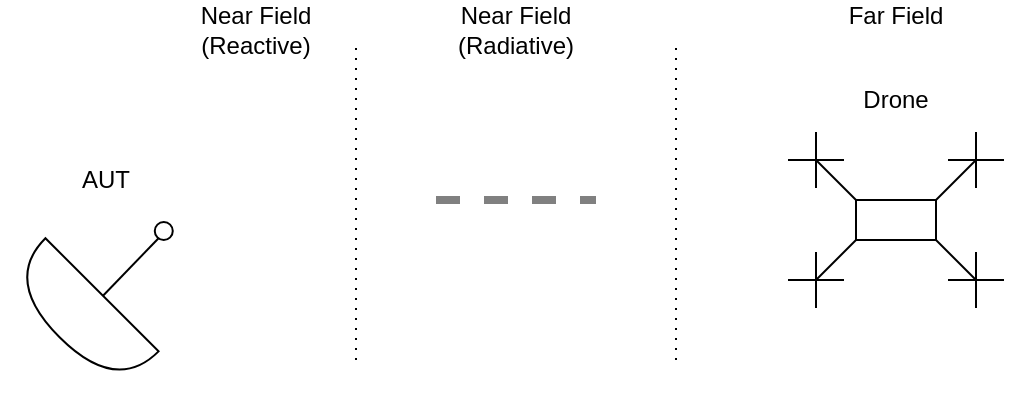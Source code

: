 <mxfile version="24.7.12">
  <diagram name="Page-1" id="3o387iH1qMuhwivyTmUx">
    <mxGraphModel dx="989" dy="520" grid="1" gridSize="10" guides="1" tooltips="1" connect="1" arrows="1" fold="1" page="1" pageScale="1" pageWidth="827" pageHeight="1169" math="0" shadow="0">
      <root>
        <mxCell id="0" />
        <mxCell id="1" parent="0" />
        <mxCell id="sVjOhjPwBkuzcWwiCUM5-9" value="" style="group;rotation=45;" vertex="1" connectable="0" parent="1">
          <mxGeometry x="119.39" y="241" width="80" height="79" as="geometry" />
        </mxCell>
        <mxCell id="sVjOhjPwBkuzcWwiCUM5-5" value="" style="shape=or;whiteSpace=wrap;html=1;rotation=135;" vertex="1" parent="sVjOhjPwBkuzcWwiCUM5-9">
          <mxGeometry x="8" y="17" width="30" height="80" as="geometry" />
        </mxCell>
        <mxCell id="sVjOhjPwBkuzcWwiCUM5-7" value="" style="endArrow=none;html=1;rounded=0;" edge="1" parent="sVjOhjPwBkuzcWwiCUM5-9">
          <mxGeometry width="50" height="50" relative="1" as="geometry">
            <mxPoint x="34" y="47" as="sourcePoint" />
            <mxPoint x="62" y="18" as="targetPoint" />
          </mxGeometry>
        </mxCell>
        <mxCell id="sVjOhjPwBkuzcWwiCUM5-8" value="" style="ellipse;whiteSpace=wrap;html=1;aspect=fixed;rotation=45;" vertex="1" parent="sVjOhjPwBkuzcWwiCUM5-9">
          <mxGeometry x="60" y="10" width="9" height="9" as="geometry" />
        </mxCell>
        <mxCell id="sVjOhjPwBkuzcWwiCUM5-28" value="AUT" style="text;html=1;align=center;verticalAlign=middle;whiteSpace=wrap;rounded=0;" vertex="1" parent="1">
          <mxGeometry x="110" y="220" width="90" height="20" as="geometry" />
        </mxCell>
        <mxCell id="sVjOhjPwBkuzcWwiCUM5-30" value="" style="endArrow=none;dashed=1;html=1;rounded=0;dashPattern=1 4;" edge="1" parent="1">
          <mxGeometry width="50" height="50" relative="1" as="geometry">
            <mxPoint x="280" y="320" as="sourcePoint" />
            <mxPoint x="280" y="160" as="targetPoint" />
          </mxGeometry>
        </mxCell>
        <mxCell id="sVjOhjPwBkuzcWwiCUM5-31" value="" style="group" vertex="1" connectable="0" parent="1">
          <mxGeometry x="490" y="180" width="120" height="114.142" as="geometry" />
        </mxCell>
        <mxCell id="sVjOhjPwBkuzcWwiCUM5-11" value="" style="rounded=0;whiteSpace=wrap;html=1;" vertex="1" parent="sVjOhjPwBkuzcWwiCUM5-31">
          <mxGeometry x="40" y="60" width="40" height="20" as="geometry" />
        </mxCell>
        <mxCell id="sVjOhjPwBkuzcWwiCUM5-12" value="" style="endArrow=none;html=1;rounded=0;" edge="1" parent="sVjOhjPwBkuzcWwiCUM5-31">
          <mxGeometry width="50" height="50" relative="1" as="geometry">
            <mxPoint x="20" y="100" as="sourcePoint" />
            <mxPoint x="40" y="80" as="targetPoint" />
          </mxGeometry>
        </mxCell>
        <mxCell id="sVjOhjPwBkuzcWwiCUM5-13" value="" style="endArrow=none;html=1;rounded=0;" edge="1" parent="sVjOhjPwBkuzcWwiCUM5-31">
          <mxGeometry width="50" height="50" relative="1" as="geometry">
            <mxPoint x="80" y="60" as="sourcePoint" />
            <mxPoint x="100" y="40" as="targetPoint" />
          </mxGeometry>
        </mxCell>
        <mxCell id="sVjOhjPwBkuzcWwiCUM5-14" value="" style="endArrow=none;html=1;rounded=0;" edge="1" parent="sVjOhjPwBkuzcWwiCUM5-31">
          <mxGeometry width="50" height="50" relative="1" as="geometry">
            <mxPoint x="100" y="100" as="sourcePoint" />
            <mxPoint x="80" y="80" as="targetPoint" />
          </mxGeometry>
        </mxCell>
        <mxCell id="sVjOhjPwBkuzcWwiCUM5-15" value="" style="endArrow=none;html=1;rounded=0;" edge="1" parent="sVjOhjPwBkuzcWwiCUM5-31">
          <mxGeometry width="50" height="50" relative="1" as="geometry">
            <mxPoint x="40" y="60" as="sourcePoint" />
            <mxPoint x="20" y="40" as="targetPoint" />
          </mxGeometry>
        </mxCell>
        <mxCell id="sVjOhjPwBkuzcWwiCUM5-18" value="" style="group;rotation=-45;" vertex="1" connectable="0" parent="sVjOhjPwBkuzcWwiCUM5-31">
          <mxGeometry x="10" y="30" width="20" height="20" as="geometry" />
        </mxCell>
        <mxCell id="sVjOhjPwBkuzcWwiCUM5-16" value="" style="endArrow=none;html=1;rounded=0;" edge="1" parent="sVjOhjPwBkuzcWwiCUM5-18">
          <mxGeometry width="50" height="50" relative="1" as="geometry">
            <mxPoint x="10" y="24" as="sourcePoint" />
            <mxPoint x="10" y="-4" as="targetPoint" />
          </mxGeometry>
        </mxCell>
        <mxCell id="sVjOhjPwBkuzcWwiCUM5-17" value="" style="endArrow=none;html=1;rounded=0;" edge="1" parent="sVjOhjPwBkuzcWwiCUM5-18">
          <mxGeometry width="50" height="50" relative="1" as="geometry">
            <mxPoint x="-4" y="10" as="sourcePoint" />
            <mxPoint x="24" y="10" as="targetPoint" />
          </mxGeometry>
        </mxCell>
        <mxCell id="sVjOhjPwBkuzcWwiCUM5-19" value="" style="group;rotation=-45;" vertex="1" connectable="0" parent="sVjOhjPwBkuzcWwiCUM5-31">
          <mxGeometry x="90" y="30" width="20" height="20" as="geometry" />
        </mxCell>
        <mxCell id="sVjOhjPwBkuzcWwiCUM5-20" value="" style="endArrow=none;html=1;rounded=0;" edge="1" parent="sVjOhjPwBkuzcWwiCUM5-19">
          <mxGeometry width="50" height="50" relative="1" as="geometry">
            <mxPoint x="10" y="24" as="sourcePoint" />
            <mxPoint x="10" y="-4" as="targetPoint" />
          </mxGeometry>
        </mxCell>
        <mxCell id="sVjOhjPwBkuzcWwiCUM5-21" value="" style="endArrow=none;html=1;rounded=0;" edge="1" parent="sVjOhjPwBkuzcWwiCUM5-19">
          <mxGeometry width="50" height="50" relative="1" as="geometry">
            <mxPoint x="-4" y="10" as="sourcePoint" />
            <mxPoint x="24" y="10" as="targetPoint" />
          </mxGeometry>
        </mxCell>
        <mxCell id="sVjOhjPwBkuzcWwiCUM5-22" value="" style="group;rotation=-45;" vertex="1" connectable="0" parent="sVjOhjPwBkuzcWwiCUM5-31">
          <mxGeometry x="10" y="90" width="20" height="20" as="geometry" />
        </mxCell>
        <mxCell id="sVjOhjPwBkuzcWwiCUM5-23" value="" style="endArrow=none;html=1;rounded=0;" edge="1" parent="sVjOhjPwBkuzcWwiCUM5-22">
          <mxGeometry width="50" height="50" relative="1" as="geometry">
            <mxPoint x="10" y="24" as="sourcePoint" />
            <mxPoint x="10" y="-4" as="targetPoint" />
          </mxGeometry>
        </mxCell>
        <mxCell id="sVjOhjPwBkuzcWwiCUM5-24" value="" style="endArrow=none;html=1;rounded=0;" edge="1" parent="sVjOhjPwBkuzcWwiCUM5-22">
          <mxGeometry width="50" height="50" relative="1" as="geometry">
            <mxPoint x="-4" y="10" as="sourcePoint" />
            <mxPoint x="24" y="10" as="targetPoint" />
          </mxGeometry>
        </mxCell>
        <mxCell id="sVjOhjPwBkuzcWwiCUM5-25" value="" style="group;rotation=-45;" vertex="1" connectable="0" parent="sVjOhjPwBkuzcWwiCUM5-31">
          <mxGeometry x="90" y="90" width="20" height="20" as="geometry" />
        </mxCell>
        <mxCell id="sVjOhjPwBkuzcWwiCUM5-26" value="" style="endArrow=none;html=1;rounded=0;" edge="1" parent="sVjOhjPwBkuzcWwiCUM5-25">
          <mxGeometry width="50" height="50" relative="1" as="geometry">
            <mxPoint x="10" y="24" as="sourcePoint" />
            <mxPoint x="10" y="-4" as="targetPoint" />
          </mxGeometry>
        </mxCell>
        <mxCell id="sVjOhjPwBkuzcWwiCUM5-27" value="" style="endArrow=none;html=1;rounded=0;" edge="1" parent="sVjOhjPwBkuzcWwiCUM5-25">
          <mxGeometry width="50" height="50" relative="1" as="geometry">
            <mxPoint x="-4" y="10" as="sourcePoint" />
            <mxPoint x="24" y="10" as="targetPoint" />
          </mxGeometry>
        </mxCell>
        <mxCell id="sVjOhjPwBkuzcWwiCUM5-29" value="Drone" style="text;html=1;align=center;verticalAlign=middle;whiteSpace=wrap;rounded=0;" vertex="1" parent="sVjOhjPwBkuzcWwiCUM5-31">
          <mxGeometry width="120" height="20" as="geometry" />
        </mxCell>
        <mxCell id="sVjOhjPwBkuzcWwiCUM5-32" value="" style="endArrow=none;dashed=1;html=1;rounded=0;dashPattern=1 4;" edge="1" parent="1">
          <mxGeometry width="50" height="50" relative="1" as="geometry">
            <mxPoint x="440" y="320" as="sourcePoint" />
            <mxPoint x="440" y="160" as="targetPoint" />
          </mxGeometry>
        </mxCell>
        <mxCell id="sVjOhjPwBkuzcWwiCUM5-33" value="" style="endArrow=none;dashed=1;html=1;rounded=0;strokeColor=#808080;endSize=6;strokeWidth=4;" edge="1" parent="1">
          <mxGeometry width="50" height="50" relative="1" as="geometry">
            <mxPoint x="320" y="240" as="sourcePoint" />
            <mxPoint x="400" y="240" as="targetPoint" />
          </mxGeometry>
        </mxCell>
        <mxCell id="sVjOhjPwBkuzcWwiCUM5-34" value="Near Field&lt;br&gt;(Reactive)" style="text;html=1;align=center;verticalAlign=middle;whiteSpace=wrap;rounded=0;" vertex="1" parent="1">
          <mxGeometry x="190" y="140" width="80" height="30" as="geometry" />
        </mxCell>
        <mxCell id="sVjOhjPwBkuzcWwiCUM5-35" value="Near Field&lt;br&gt;(Radiative)" style="text;html=1;align=center;verticalAlign=middle;whiteSpace=wrap;rounded=0;" vertex="1" parent="1">
          <mxGeometry x="320" y="140" width="80" height="30" as="geometry" />
        </mxCell>
        <mxCell id="sVjOhjPwBkuzcWwiCUM5-36" value="Far Field&lt;div&gt;&lt;br/&gt;&lt;/div&gt;" style="text;html=1;align=center;verticalAlign=middle;whiteSpace=wrap;rounded=0;" vertex="1" parent="1">
          <mxGeometry x="510" y="140" width="80" height="30" as="geometry" />
        </mxCell>
      </root>
    </mxGraphModel>
  </diagram>
</mxfile>
